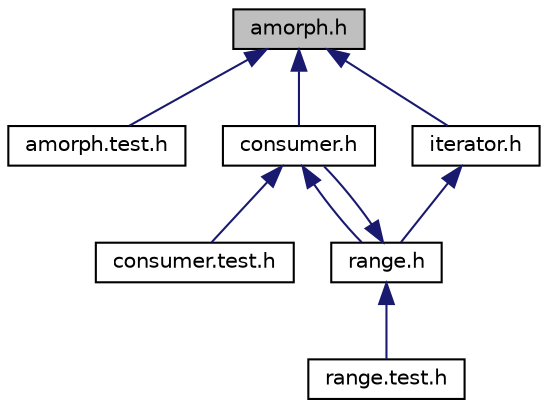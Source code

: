 digraph G
{
  edge [fontname="Helvetica",fontsize="10",labelfontname="Helvetica",labelfontsize="10"];
  node [fontname="Helvetica",fontsize="10",shape=record];
  Node1 [label="amorph.h",height=0.2,width=0.4,color="black", fillcolor="grey75", style="filled" fontcolor="black"];
  Node1 -> Node2 [dir="back",color="midnightblue",fontsize="10",style="solid",fontname="Helvetica"];
  Node2 [label="amorph.test.h",height=0.2,width=0.4,color="black", fillcolor="white", style="filled",URL="$amorph_8test_8h.html"];
  Node1 -> Node3 [dir="back",color="midnightblue",fontsize="10",style="solid",fontname="Helvetica"];
  Node3 [label="consumer.h",height=0.2,width=0.4,color="black", fillcolor="white", style="filled",URL="$consumer_8h.html"];
  Node3 -> Node4 [dir="back",color="midnightblue",fontsize="10",style="solid",fontname="Helvetica"];
  Node4 [label="consumer.test.h",height=0.2,width=0.4,color="black", fillcolor="white", style="filled",URL="$consumer_8test_8h.html"];
  Node3 -> Node5 [dir="back",color="midnightblue",fontsize="10",style="solid",fontname="Helvetica"];
  Node5 [label="range.h",height=0.2,width=0.4,color="black", fillcolor="white", style="filled",URL="$range_8h.html"];
  Node5 -> Node3 [dir="back",color="midnightblue",fontsize="10",style="solid",fontname="Helvetica"];
  Node5 -> Node6 [dir="back",color="midnightblue",fontsize="10",style="solid",fontname="Helvetica"];
  Node6 [label="range.test.h",height=0.2,width=0.4,color="black", fillcolor="white", style="filled",URL="$range_8test_8h.html"];
  Node1 -> Node7 [dir="back",color="midnightblue",fontsize="10",style="solid",fontname="Helvetica"];
  Node7 [label="iterator.h",height=0.2,width=0.4,color="black", fillcolor="white", style="filled",URL="$iterator_8h.html"];
  Node7 -> Node5 [dir="back",color="midnightblue",fontsize="10",style="solid",fontname="Helvetica"];
}
